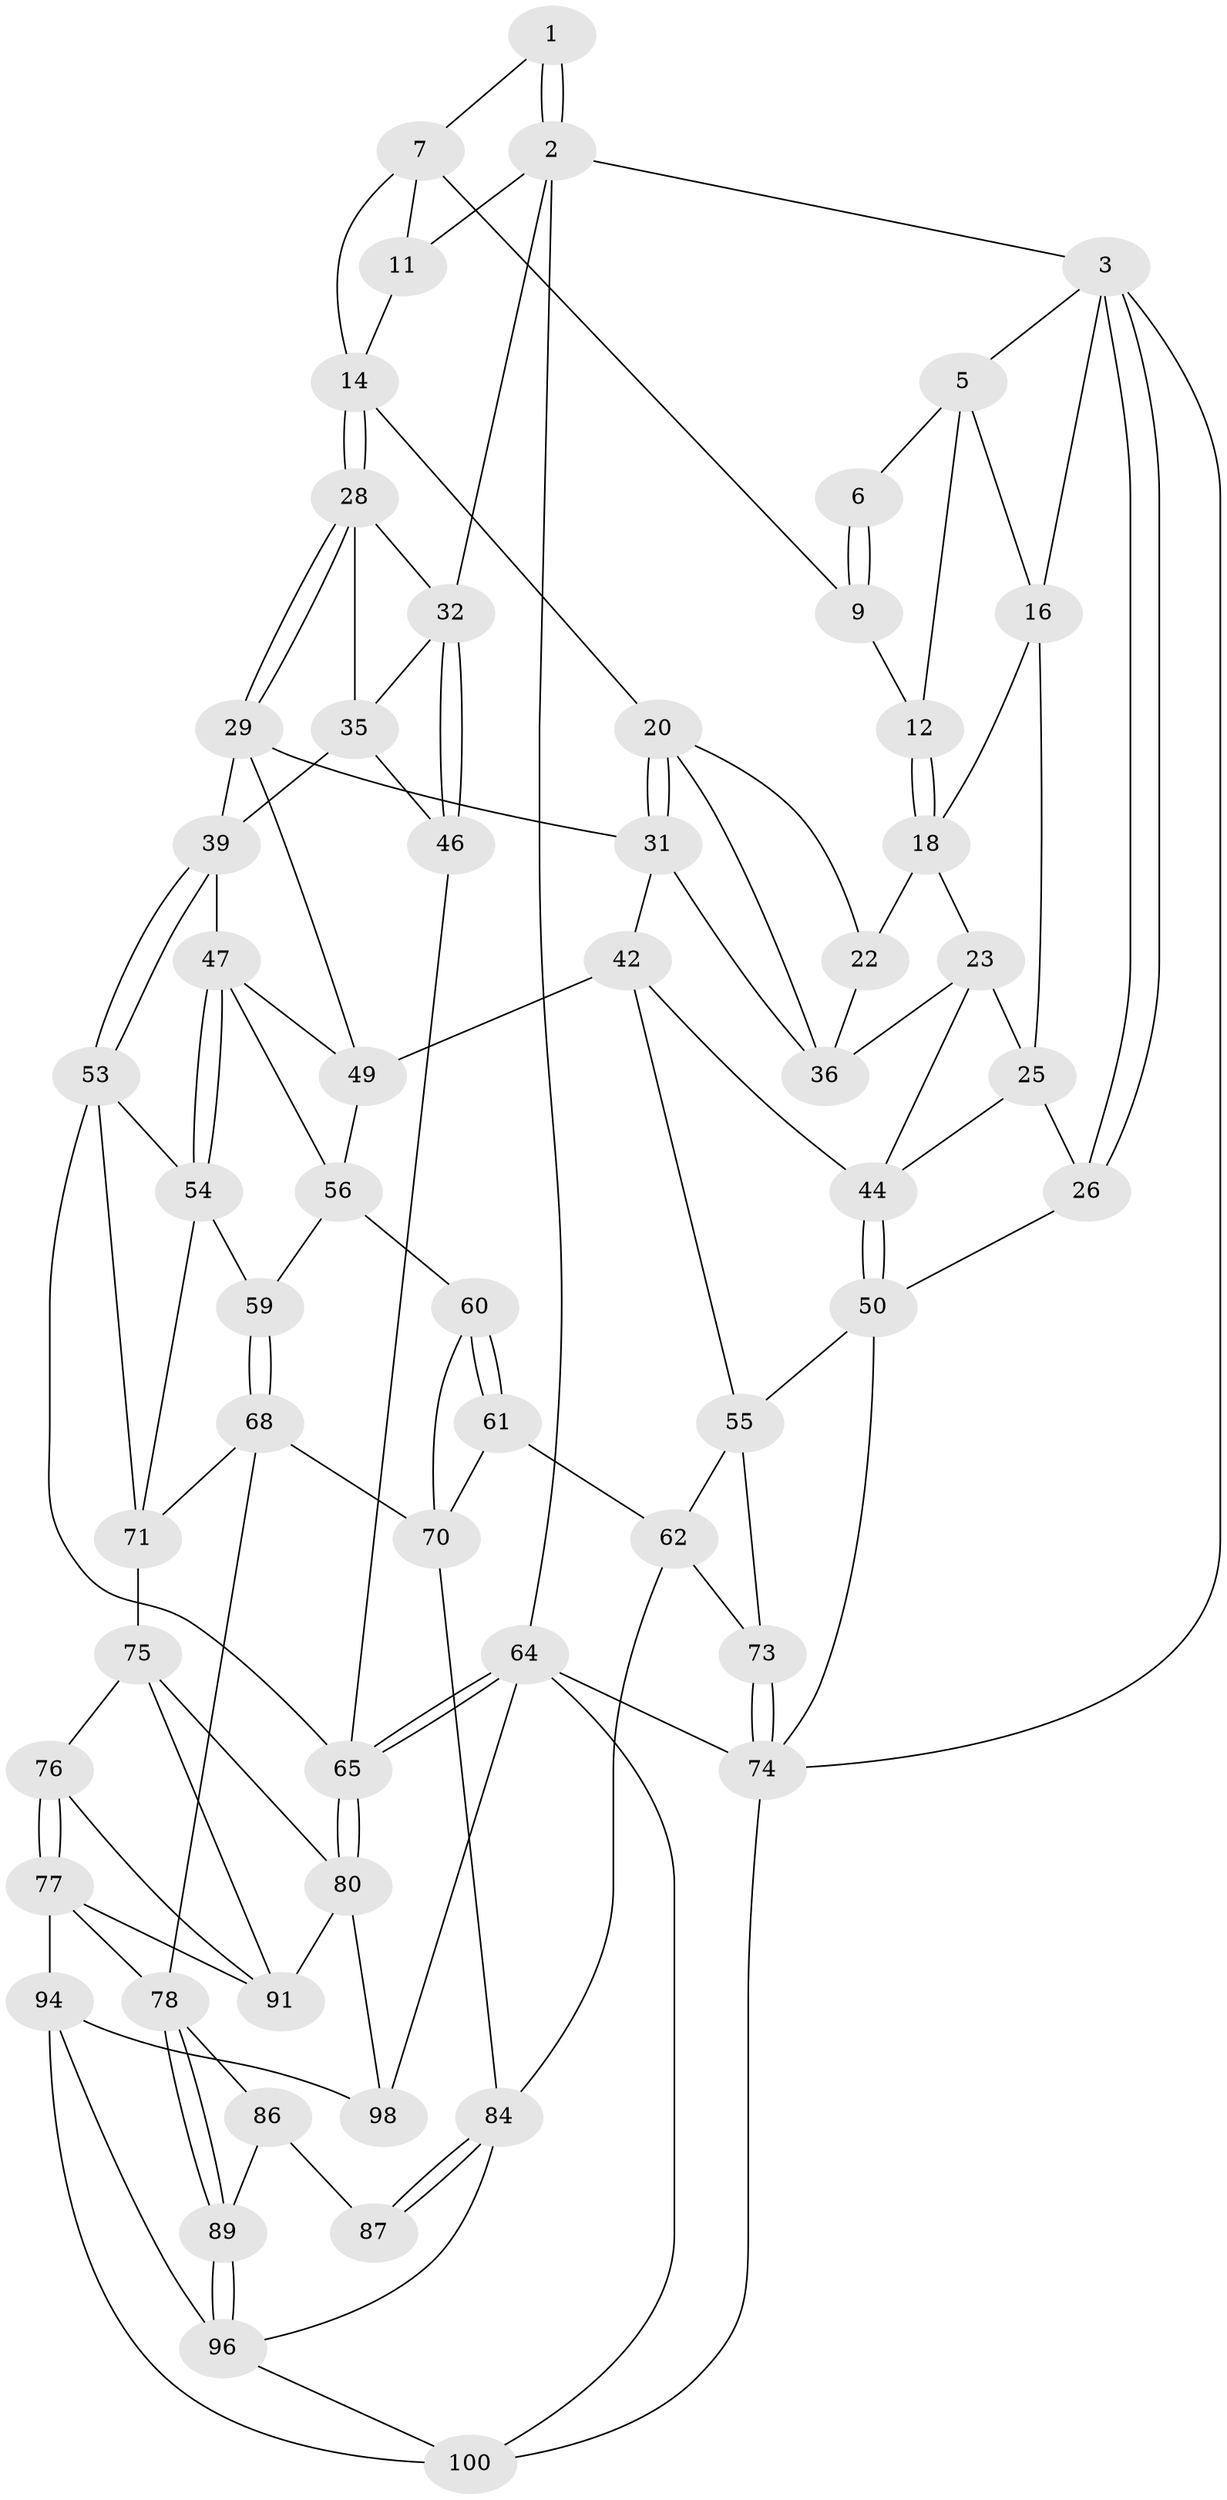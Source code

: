 // Generated by graph-tools (version 1.1) at 2025/24/03/03/25 07:24:33]
// undirected, 59 vertices, 130 edges
graph export_dot {
graph [start="1"]
  node [color=gray90,style=filled];
  1 [pos="+0.7326363255110193+0"];
  2 [pos="+1+0",super="+10"];
  3 [pos="+0+0",super="+4"];
  5 [pos="+0.35328785015415765+0",super="+13"];
  6 [pos="+0.6459001969084679+0"];
  7 [pos="+0.7034951159702855+0.01524229308241587",super="+8"];
  9 [pos="+0.6162736376146644+0.09433840159564853"];
  11 [pos="+0.7584035355447964+0.08629609848283123"];
  12 [pos="+0.36131181459677647+0"];
  14 [pos="+0.7324022750123511+0.17451399056279612",super="+15"];
  16 [pos="+0.21631171788133116+0.07541504360114848",super="+17"];
  18 [pos="+0.39880835308261875+0.09990829845796902",super="+19"];
  20 [pos="+0.4996421228124237+0.2540796075010011",super="+21"];
  22 [pos="+0.43315204467257357+0.17973235134396678"];
  23 [pos="+0.2277941314238164+0.24764983779056304",super="+24"];
  25 [pos="+0.08409158376945403+0.17723077202732895",super="+27"];
  26 [pos="+0+0.35416805980447624"];
  28 [pos="+0.7668899314465939+0.21434958478063112",super="+34"];
  29 [pos="+0.7497242719082516+0.2932236089856448",super="+30"];
  31 [pos="+0.5121379775444075+0.30334087777997276",super="+41"];
  32 [pos="+1+0",super="+33"];
  35 [pos="+0.8996806233657613+0.3269898157845187",super="+38"];
  36 [pos="+0.30288184748188024+0.25952814399826224",super="+37"];
  39 [pos="+0.8151658814535546+0.4093520650110904",super="+40"];
  42 [pos="+0.3093305908782914+0.4156007077845656",super="+43"];
  44 [pos="+0.20817527407783332+0.3590605997616325",super="+45"];
  46 [pos="+1+0.4050894754967977"];
  47 [pos="+0.6198496909200771+0.4255346808973442",super="+48"];
  49 [pos="+0.5337788924122147+0.3663176333757765",super="+52"];
  50 [pos="+0.034275263201002895+0.574197882317955",super="+51"];
  53 [pos="+0.7746047826543978+0.49561443884174466",super="+67"];
  54 [pos="+0.7549637747095024+0.5115191599637381",super="+58"];
  55 [pos="+0.12507714961960192+0.6074971930098996",super="+63"];
  56 [pos="+0.5528539671265007+0.5428095093557491",super="+57"];
  59 [pos="+0.5785884318459031+0.566208068299794"];
  60 [pos="+0.3792975443772502+0.5736018511785236"];
  61 [pos="+0.2861254367662663+0.6551036739927273"];
  62 [pos="+0.16382327930013107+0.636407909157634",super="+82"];
  64 [pos="+1+1",super="+101"];
  65 [pos="+1+0.7734699853304334",super="+66"];
  68 [pos="+0.5708027052768069+0.6806270578829888",super="+69"];
  70 [pos="+0.5211380570611819+0.7040594979924868",super="+83"];
  71 [pos="+0.7481915352122045+0.636806904747709",super="+72"];
  73 [pos="+0.03692343901467888+0.9215020947324212"];
  74 [pos="+0+1",super="+88"];
  75 [pos="+0.744260797872838+0.7007091587751118",super="+81"];
  76 [pos="+0.7079395436805388+0.805680173456257"];
  77 [pos="+0.704756715265173+0.8092618189350705",super="+93"];
  78 [pos="+0.6233274716857403+0.7975595059622373",super="+79"];
  80 [pos="+1+0.7861185653209626",super="+97"];
  84 [pos="+0.3377101581975261+0.8355284385467712",super="+85"];
  86 [pos="+0.5325853368433258+0.7607418254092979",super="+90"];
  87 [pos="+0.3848821045082179+0.8353936560781843"];
  89 [pos="+0.5489574854727668+0.9352053910086733"];
  91 [pos="+0.8391289769450115+0.8244145446471224",super="+92"];
  94 [pos="+0.7030091106435106+0.8718118447429066",super="+95"];
  96 [pos="+0.5693945501207649+1",super="+99"];
  98 [pos="+0.8044262845503256+0.9371890319856131"];
  100 [pos="+0.15493032734489676+1",super="+102"];
  1 -- 2;
  1 -- 2;
  1 -- 7;
  2 -- 3;
  2 -- 64;
  2 -- 32;
  2 -- 11;
  3 -- 26;
  3 -- 26;
  3 -- 74;
  3 -- 5;
  3 -- 16;
  5 -- 6;
  5 -- 16;
  5 -- 12;
  6 -- 9;
  6 -- 9;
  7 -- 11;
  7 -- 9;
  7 -- 14;
  9 -- 12;
  11 -- 14;
  12 -- 18;
  12 -- 18;
  14 -- 28;
  14 -- 28;
  14 -- 20;
  16 -- 18;
  16 -- 25;
  18 -- 22;
  18 -- 23;
  20 -- 31;
  20 -- 31;
  20 -- 36;
  20 -- 22;
  22 -- 36;
  23 -- 36;
  23 -- 25;
  23 -- 44;
  25 -- 26;
  25 -- 44;
  26 -- 50;
  28 -- 29;
  28 -- 29;
  28 -- 32;
  28 -- 35;
  29 -- 39;
  29 -- 49;
  29 -- 31;
  31 -- 42;
  31 -- 36;
  32 -- 46;
  32 -- 46;
  32 -- 35;
  35 -- 46;
  35 -- 39;
  39 -- 53;
  39 -- 53;
  39 -- 47;
  42 -- 49;
  42 -- 44;
  42 -- 55;
  44 -- 50;
  44 -- 50;
  46 -- 65;
  47 -- 54;
  47 -- 54;
  47 -- 56;
  47 -- 49;
  49 -- 56;
  50 -- 55;
  50 -- 74;
  53 -- 54;
  53 -- 71;
  53 -- 65;
  54 -- 59;
  54 -- 71;
  55 -- 73;
  55 -- 62;
  56 -- 59;
  56 -- 60;
  59 -- 68;
  59 -- 68;
  60 -- 61;
  60 -- 61;
  60 -- 70;
  61 -- 62;
  61 -- 70;
  62 -- 73;
  62 -- 84;
  64 -- 65;
  64 -- 65;
  64 -- 74;
  64 -- 98;
  64 -- 100;
  65 -- 80;
  65 -- 80;
  68 -- 71;
  68 -- 70;
  68 -- 78;
  70 -- 84;
  71 -- 75;
  73 -- 74;
  73 -- 74;
  74 -- 100;
  75 -- 76;
  75 -- 80;
  75 -- 91;
  76 -- 77;
  76 -- 77;
  76 -- 91;
  77 -- 78;
  77 -- 91;
  77 -- 94;
  78 -- 89;
  78 -- 89;
  78 -- 86;
  80 -- 98;
  80 -- 91;
  84 -- 87;
  84 -- 87;
  84 -- 96;
  86 -- 87 [weight=2];
  86 -- 89;
  89 -- 96;
  89 -- 96;
  94 -- 98;
  94 -- 96;
  94 -- 100;
  96 -- 100;
}

